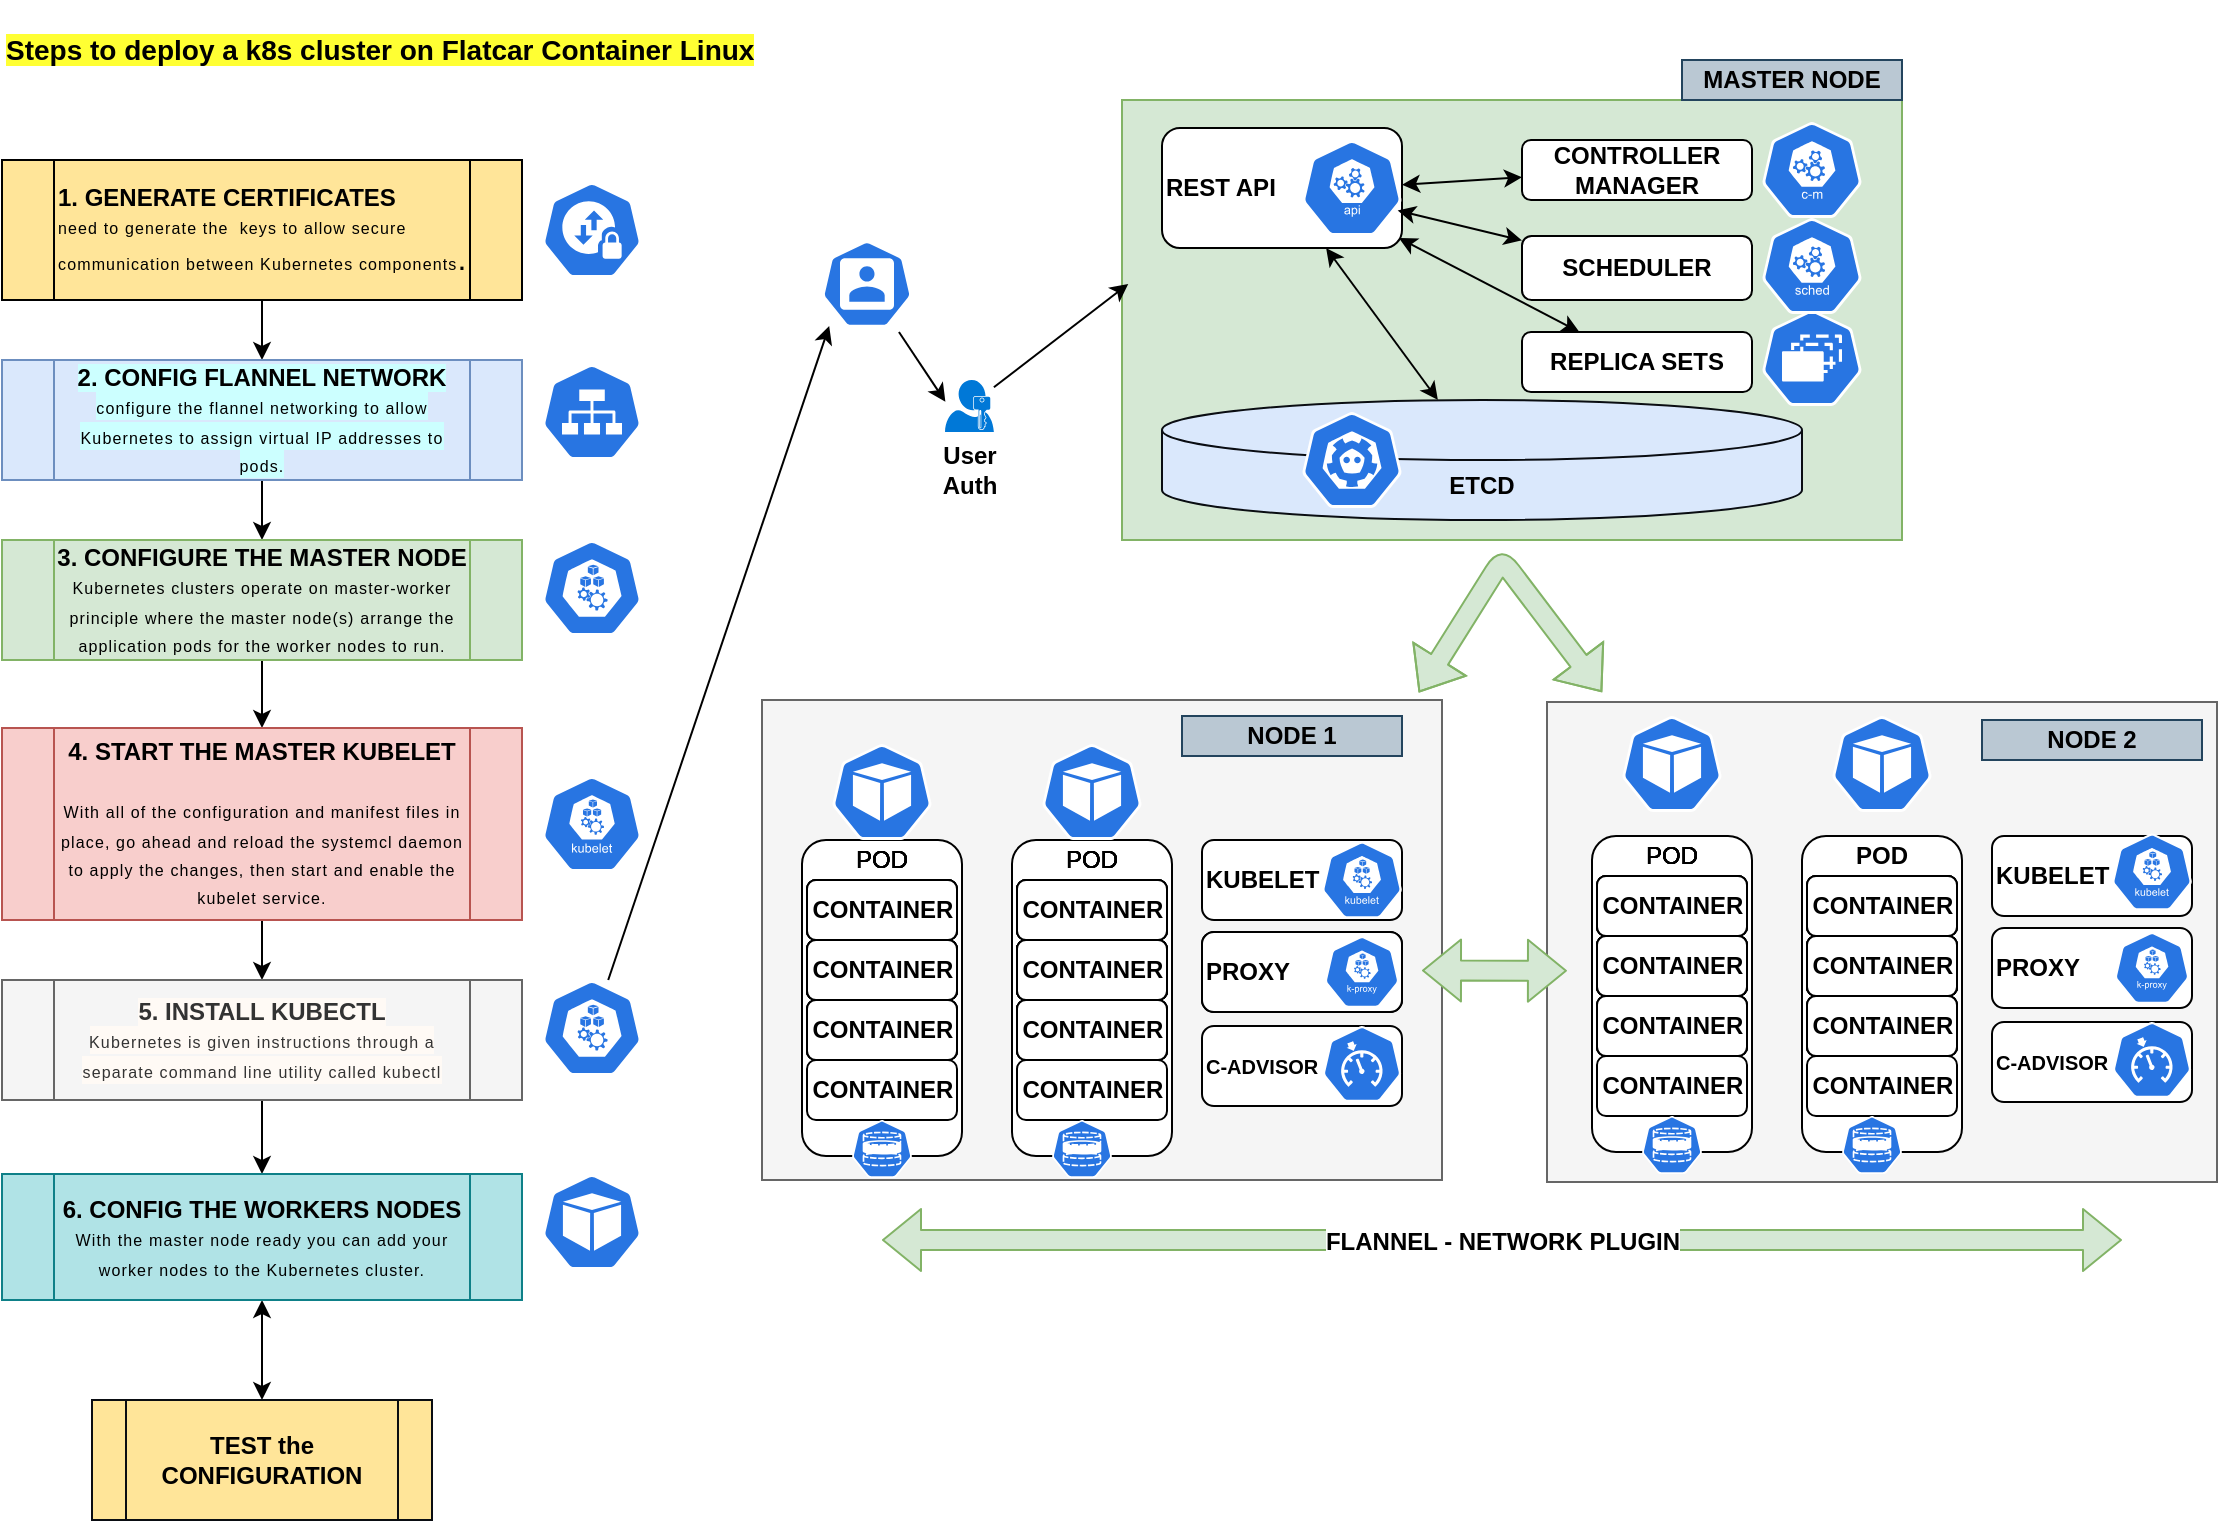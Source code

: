 <mxfile version="13.7.5" type="github">
  <diagram id="WI9T0HZ2pTsCkuznbFz-" name="Page-1">
    <mxGraphModel dx="1673" dy="851" grid="1" gridSize="10" guides="1" tooltips="1" connect="1" arrows="1" fold="1" page="1" pageScale="1" pageWidth="1169" pageHeight="827" math="0" shadow="0">
      <root>
        <mxCell id="0" />
        <mxCell id="1" parent="0" />
        <mxCell id="sXs9M7bIU0b1kzFrnqTN-27" value="" style="rounded=0;whiteSpace=wrap;html=1;fillColor=#f5f5f5;strokeColor=#666666;fontColor=#333333;" vertex="1" parent="1">
          <mxGeometry x="420" y="350" width="340" height="240" as="geometry" />
        </mxCell>
        <mxCell id="sXs9M7bIU0b1kzFrnqTN-10" value="" style="edgeStyle=orthogonalEdgeStyle;rounded=0;orthogonalLoop=1;jettySize=auto;html=1;" edge="1" parent="1" source="sXs9M7bIU0b1kzFrnqTN-2" target="sXs9M7bIU0b1kzFrnqTN-4">
          <mxGeometry relative="1" as="geometry" />
        </mxCell>
        <mxCell id="sXs9M7bIU0b1kzFrnqTN-2" value="&lt;span style=&quot;background-color: rgb(255 , 229 , 153)&quot;&gt;&lt;b&gt;1. GENERATE CERTIFICATES&lt;br&gt;&lt;/b&gt;&lt;span style=&quot;font-family: &amp;#34;source sans pro&amp;#34; , sans-serif ; letter-spacing: 0.57px&quot;&gt;&lt;font style=&quot;font-size: 8px&quot;&gt;need to generate the&amp;nbsp; keys to allow secure communication between Kubernetes components&lt;/font&gt;&lt;/span&gt;&lt;span style=&quot;font-family: &amp;#34;source sans pro&amp;#34; , sans-serif ; font-size: 16px ; letter-spacing: 0.57px&quot;&gt;.&lt;/span&gt;&lt;/span&gt;&lt;b&gt;&lt;br&gt;&lt;/b&gt;" style="shape=process;whiteSpace=wrap;html=1;backgroundOutline=1;align=left;fillColor=#FFE599;" vertex="1" parent="1">
          <mxGeometry x="40" y="80" width="260" height="70" as="geometry" />
        </mxCell>
        <mxCell id="sXs9M7bIU0b1kzFrnqTN-11" style="edgeStyle=orthogonalEdgeStyle;rounded=0;orthogonalLoop=1;jettySize=auto;html=1;exitX=0.5;exitY=1;exitDx=0;exitDy=0;entryX=0.5;entryY=0;entryDx=0;entryDy=0;" edge="1" parent="1" source="sXs9M7bIU0b1kzFrnqTN-4" target="sXs9M7bIU0b1kzFrnqTN-5">
          <mxGeometry relative="1" as="geometry" />
        </mxCell>
        <mxCell id="sXs9M7bIU0b1kzFrnqTN-4" value="&lt;span style=&quot;background-color: rgb(204 , 255 , 255)&quot;&gt;&lt;b&gt;2. CONFIG FLANNEL NETWORK&lt;br&gt;&lt;/b&gt;&lt;span style=&quot;font-family: &amp;#34;source sans pro&amp;#34; , sans-serif ; letter-spacing: 0.57px&quot;&gt;&lt;font style=&quot;font-size: 8px&quot;&gt;configure the flannel networking to allow Kubernetes to assign virtual IP addresses to pods.&lt;/font&gt;&lt;/span&gt;&lt;/span&gt;&lt;b&gt;&lt;br&gt;&lt;/b&gt;" style="shape=process;whiteSpace=wrap;html=1;backgroundOutline=1;align=center;fillColor=#dae8fc;strokeColor=#6c8ebf;" vertex="1" parent="1">
          <mxGeometry x="40" y="180" width="260" height="60" as="geometry" />
        </mxCell>
        <mxCell id="sXs9M7bIU0b1kzFrnqTN-12" value="" style="edgeStyle=orthogonalEdgeStyle;rounded=0;orthogonalLoop=1;jettySize=auto;html=1;" edge="1" parent="1" source="sXs9M7bIU0b1kzFrnqTN-5" target="sXs9M7bIU0b1kzFrnqTN-6">
          <mxGeometry relative="1" as="geometry" />
        </mxCell>
        <mxCell id="sXs9M7bIU0b1kzFrnqTN-5" value="&lt;span style=&quot;background-color: rgb(213 , 232 , 212)&quot;&gt;&lt;b&gt;3. CONFIGURE THE MASTER NODE&lt;br&gt;&lt;/b&gt;&lt;span style=&quot;font-family: &amp;#34;source sans pro&amp;#34; , sans-serif ; letter-spacing: 0.57px&quot;&gt;&lt;font style=&quot;font-size: 8px&quot;&gt;Kubernetes clusters operate on master-worker principle where the master node(s) arrange the application pods for the worker nodes to run.&lt;/font&gt;&lt;/span&gt;&lt;/span&gt;&lt;b&gt;&lt;br&gt;&lt;/b&gt;" style="shape=process;whiteSpace=wrap;html=1;backgroundOutline=1;align=center;fillColor=#d5e8d4;strokeColor=#82b366;" vertex="1" parent="1">
          <mxGeometry x="40" y="270" width="260" height="60" as="geometry" />
        </mxCell>
        <mxCell id="sXs9M7bIU0b1kzFrnqTN-13" value="" style="edgeStyle=orthogonalEdgeStyle;rounded=0;orthogonalLoop=1;jettySize=auto;html=1;" edge="1" parent="1" source="sXs9M7bIU0b1kzFrnqTN-6" target="sXs9M7bIU0b1kzFrnqTN-7">
          <mxGeometry relative="1" as="geometry" />
        </mxCell>
        <mxCell id="sXs9M7bIU0b1kzFrnqTN-6" value="&lt;span style=&quot;background-color: rgb(248 , 206 , 204)&quot;&gt;&lt;b&gt;4. START THE MASTER KUBELET&lt;br&gt;&lt;br&gt;&lt;/b&gt;&lt;span style=&quot;font-family: &amp;#34;source sans pro&amp;#34; , sans-serif ; letter-spacing: 0.57px&quot;&gt;&lt;font style=&quot;font-size: 8px&quot;&gt;With all of the configuration and manifest files in place, go ahead and reload the systemcl daemon to apply the changes, then start and enable the kubelet service.&lt;/font&gt;&lt;/span&gt;&lt;/span&gt;&lt;b&gt;&lt;br&gt;&lt;/b&gt;" style="shape=process;whiteSpace=wrap;html=1;backgroundOutline=1;align=center;fillColor=#f8cecc;strokeColor=#b85450;" vertex="1" parent="1">
          <mxGeometry x="40" y="364" width="260" height="96" as="geometry" />
        </mxCell>
        <mxCell id="sXs9M7bIU0b1kzFrnqTN-14" value="" style="edgeStyle=orthogonalEdgeStyle;rounded=0;orthogonalLoop=1;jettySize=auto;html=1;" edge="1" parent="1" source="sXs9M7bIU0b1kzFrnqTN-7" target="sXs9M7bIU0b1kzFrnqTN-8">
          <mxGeometry relative="1" as="geometry" />
        </mxCell>
        <mxCell id="sXs9M7bIU0b1kzFrnqTN-7" value="&lt;span style=&quot;background-color: rgb(255 , 250 , 245)&quot;&gt;&lt;b&gt;5. INSTALL KUBECTL&lt;br&gt;&lt;/b&gt;&lt;span style=&quot;font-family: &amp;#34;source sans pro&amp;#34; , sans-serif ; letter-spacing: 0.57px&quot;&gt;&lt;font style=&quot;font-size: 8px&quot;&gt;Kubernetes is given instructions through a separate command line utility called kubectl&lt;/font&gt;&lt;/span&gt;&lt;/span&gt;&lt;b&gt;&lt;br&gt;&lt;/b&gt;" style="shape=process;whiteSpace=wrap;html=1;backgroundOutline=1;align=center;fillColor=#f5f5f5;strokeColor=#666666;fontColor=#333333;" vertex="1" parent="1">
          <mxGeometry x="40" y="490" width="260" height="60" as="geometry" />
        </mxCell>
        <mxCell id="sXs9M7bIU0b1kzFrnqTN-214" value="" style="edgeStyle=none;rounded=0;orthogonalLoop=1;jettySize=auto;html=1;shadow=0;startArrow=classic;startFill=1;" edge="1" parent="1" source="sXs9M7bIU0b1kzFrnqTN-8" target="sXs9M7bIU0b1kzFrnqTN-213">
          <mxGeometry relative="1" as="geometry" />
        </mxCell>
        <mxCell id="sXs9M7bIU0b1kzFrnqTN-8" value="&lt;span style=&quot;background-color: rgb(176 , 227 , 230)&quot;&gt;&lt;b&gt;6. CONFIG THE WORKERS NODES&lt;br&gt;&lt;/b&gt;&lt;span style=&quot;font-family: &amp;#34;source sans pro&amp;#34; , sans-serif ; letter-spacing: 0.57px&quot;&gt;&lt;font style=&quot;font-size: 8px&quot;&gt;With the master node ready you can add your worker nodes to the Kubernetes cluster.&lt;/font&gt;&lt;/span&gt;&lt;/span&gt;&lt;b&gt;&lt;br&gt;&lt;/b&gt;" style="shape=process;whiteSpace=wrap;html=1;backgroundOutline=1;align=center;fillColor=#b0e3e6;strokeColor=#0e8088;" vertex="1" parent="1">
          <mxGeometry x="40" y="587" width="260" height="63" as="geometry" />
        </mxCell>
        <mxCell id="sXs9M7bIU0b1kzFrnqTN-15" value="" style="html=1;dashed=0;whitespace=wrap;fillColor=#2875E2;strokeColor=#ffffff;points=[[0.005,0.63,0],[0.1,0.2,0],[0.9,0.2,0],[0.5,0,0],[0.995,0.63,0],[0.72,0.99,0],[0.5,1,0],[0.28,0.99,0]];shape=mxgraph.kubernetes.icon;prIcon=node" vertex="1" parent="1">
          <mxGeometry x="310" y="270" width="50" height="48" as="geometry" />
        </mxCell>
        <mxCell id="sXs9M7bIU0b1kzFrnqTN-16" value="" style="html=1;dashed=0;whitespace=wrap;fillColor=#2875E2;strokeColor=#ffffff;points=[[0.005,0.63,0],[0.1,0.2,0],[0.9,0.2,0],[0.5,0,0],[0.995,0.63,0],[0.72,0.99,0],[0.5,1,0],[0.28,0.99,0]];shape=mxgraph.kubernetes.icon;prIcon=kubelet" vertex="1" parent="1">
          <mxGeometry x="310" y="388" width="50" height="48" as="geometry" />
        </mxCell>
        <mxCell id="sXs9M7bIU0b1kzFrnqTN-125" style="edgeStyle=none;rounded=0;orthogonalLoop=1;jettySize=auto;html=1;entryX=0.08;entryY=0.938;entryDx=0;entryDy=0;entryPerimeter=0;" edge="1" parent="1" source="sXs9M7bIU0b1kzFrnqTN-17" target="sXs9M7bIU0b1kzFrnqTN-119">
          <mxGeometry relative="1" as="geometry" />
        </mxCell>
        <mxCell id="sXs9M7bIU0b1kzFrnqTN-17" value="" style="html=1;dashed=0;whitespace=wrap;fillColor=#2875E2;strokeColor=#ffffff;points=[[0.005,0.63,0],[0.1,0.2,0],[0.9,0.2,0],[0.5,0,0],[0.995,0.63,0],[0.72,0.99,0],[0.5,1,0],[0.28,0.99,0]];shape=mxgraph.kubernetes.icon;prIcon=node" vertex="1" parent="1">
          <mxGeometry x="310" y="490" width="50" height="48" as="geometry" />
        </mxCell>
        <mxCell id="sXs9M7bIU0b1kzFrnqTN-20" value="" style="html=1;dashed=0;whitespace=wrap;fillColor=#2875E2;strokeColor=#ffffff;points=[[0.005,0.63,0],[0.1,0.2,0],[0.9,0.2,0],[0.5,0,0],[0.995,0.63,0],[0.72,0.99,0],[0.5,1,0],[0.28,0.99,0]];shape=mxgraph.kubernetes.icon;prIcon=netpol" vertex="1" parent="1">
          <mxGeometry x="310" y="91" width="50" height="48" as="geometry" />
        </mxCell>
        <mxCell id="sXs9M7bIU0b1kzFrnqTN-22" value="" style="html=1;dashed=0;whitespace=wrap;fillColor=#2875E2;strokeColor=#ffffff;points=[[0.005,0.63,0],[0.1,0.2,0],[0.9,0.2,0],[0.5,0,0],[0.995,0.63,0],[0.72,0.99,0],[0.5,1,0],[0.28,0.99,0]];shape=mxgraph.kubernetes.icon;prIcon=svc" vertex="1" parent="1">
          <mxGeometry x="310" y="182" width="50" height="48" as="geometry" />
        </mxCell>
        <mxCell id="sXs9M7bIU0b1kzFrnqTN-23" value="" style="html=1;dashed=0;whitespace=wrap;fillColor=#2875E2;strokeColor=#ffffff;points=[[0.005,0.63,0],[0.1,0.2,0],[0.9,0.2,0],[0.5,0,0],[0.995,0.63,0],[0.72,0.99,0],[0.5,1,0],[0.28,0.99,0]];shape=mxgraph.kubernetes.icon;prIcon=pod" vertex="1" parent="1">
          <mxGeometry x="310" y="587" width="50" height="48" as="geometry" />
        </mxCell>
        <mxCell id="sXs9M7bIU0b1kzFrnqTN-24" value="" style="rounded=0;whiteSpace=wrap;html=1;fillColor=#d5e8d4;strokeColor=#82b366;" vertex="1" parent="1">
          <mxGeometry x="600" y="50" width="390" height="220" as="geometry" />
        </mxCell>
        <mxCell id="sXs9M7bIU0b1kzFrnqTN-206" value="" style="edgeStyle=none;rounded=0;orthogonalLoop=1;jettySize=auto;html=1;shadow=0;startArrow=classic;startFill=1;" edge="1" parent="1" source="sXs9M7bIU0b1kzFrnqTN-29" target="sXs9M7bIU0b1kzFrnqTN-32">
          <mxGeometry relative="1" as="geometry" />
        </mxCell>
        <mxCell id="sXs9M7bIU0b1kzFrnqTN-29" value="&lt;b&gt;REST API&lt;/b&gt;" style="rounded=1;whiteSpace=wrap;html=1;align=left;" vertex="1" parent="1">
          <mxGeometry x="620" y="64" width="120" height="60" as="geometry" />
        </mxCell>
        <mxCell id="sXs9M7bIU0b1kzFrnqTN-201" value="" style="edgeStyle=none;rounded=0;orthogonalLoop=1;jettySize=auto;html=1;shadow=0;startArrow=classic;startFill=1;" edge="1" parent="1" source="sXs9M7bIU0b1kzFrnqTN-30" target="sXs9M7bIU0b1kzFrnqTN-117">
          <mxGeometry relative="1" as="geometry" />
        </mxCell>
        <mxCell id="sXs9M7bIU0b1kzFrnqTN-30" value="&lt;b&gt;CONTROLLER MANAGER&lt;/b&gt;" style="rounded=1;whiteSpace=wrap;html=1;" vertex="1" parent="1">
          <mxGeometry x="800" y="70" width="115" height="30" as="geometry" />
        </mxCell>
        <mxCell id="sXs9M7bIU0b1kzFrnqTN-204" style="edgeStyle=none;rounded=0;orthogonalLoop=1;jettySize=auto;html=1;entryX=0.982;entryY=0.688;entryDx=0;entryDy=0;entryPerimeter=0;shadow=0;startArrow=classic;startFill=1;" edge="1" parent="1" source="sXs9M7bIU0b1kzFrnqTN-31" target="sXs9M7bIU0b1kzFrnqTN-29">
          <mxGeometry relative="1" as="geometry" />
        </mxCell>
        <mxCell id="sXs9M7bIU0b1kzFrnqTN-31" value="&lt;b&gt;SCHEDULER&lt;/b&gt;" style="rounded=1;whiteSpace=wrap;html=1;" vertex="1" parent="1">
          <mxGeometry x="800" y="118" width="115" height="32" as="geometry" />
        </mxCell>
        <mxCell id="sXs9M7bIU0b1kzFrnqTN-32" value="&lt;b&gt;ETCD&lt;/b&gt;" style="shape=cylinder3;whiteSpace=wrap;html=1;boundedLbl=1;backgroundOutline=1;size=15;fillColor=#dae8fc;strokeColor=#0A0D12;" vertex="1" parent="1">
          <mxGeometry x="620" y="200" width="320" height="60" as="geometry" />
        </mxCell>
        <mxCell id="sXs9M7bIU0b1kzFrnqTN-33" value="&lt;b&gt;MASTER NODE&lt;/b&gt;" style="text;html=1;strokeColor=#23445d;fillColor=#bac8d3;align=center;verticalAlign=middle;whiteSpace=wrap;rounded=0;" vertex="1" parent="1">
          <mxGeometry x="880" y="30" width="110" height="20" as="geometry" />
        </mxCell>
        <mxCell id="sXs9M7bIU0b1kzFrnqTN-51" value="&lt;b&gt;NODE 1&lt;/b&gt;" style="text;html=1;strokeColor=#23445d;fillColor=#bac8d3;align=center;verticalAlign=middle;whiteSpace=wrap;rounded=0;" vertex="1" parent="1">
          <mxGeometry x="630" y="358" width="110" height="20" as="geometry" />
        </mxCell>
        <mxCell id="sXs9M7bIU0b1kzFrnqTN-112" value="" style="shape=flexArrow;endArrow=classic;startArrow=classic;html=1;exitX=0.966;exitY=-0.016;exitDx=0;exitDy=0;exitPerimeter=0;fillColor=#d5e8d4;strokeColor=#82b366;" edge="1" parent="1" source="sXs9M7bIU0b1kzFrnqTN-27">
          <mxGeometry width="50" height="50" relative="1" as="geometry">
            <mxPoint x="755" y="340" as="sourcePoint" />
            <mxPoint x="840" y="346" as="targetPoint" />
            <Array as="points">
              <mxPoint x="790" y="280" />
            </Array>
          </mxGeometry>
        </mxCell>
        <mxCell id="sXs9M7bIU0b1kzFrnqTN-117" value="" style="html=1;dashed=0;whitespace=wrap;fillColor=#2875E2;strokeColor=#ffffff;points=[[0.005,0.63,0],[0.1,0.2,0],[0.9,0.2,0],[0.5,0,0],[0.995,0.63,0],[0.72,0.99,0],[0.5,1,0],[0.28,0.99,0]];shape=mxgraph.kubernetes.icon;prIcon=api" vertex="1" parent="1">
          <mxGeometry x="690" y="70" width="50" height="48" as="geometry" />
        </mxCell>
        <mxCell id="sXs9M7bIU0b1kzFrnqTN-118" value="" style="html=1;dashed=0;whitespace=wrap;fillColor=#2875E2;strokeColor=#ffffff;points=[[0.005,0.63,0],[0.1,0.2,0],[0.9,0.2,0],[0.5,0,0],[0.995,0.63,0],[0.72,0.99,0],[0.5,1,0],[0.28,0.99,0]];shape=mxgraph.kubernetes.icon;prIcon=c_m" vertex="1" parent="1">
          <mxGeometry x="920" y="61" width="50" height="48" as="geometry" />
        </mxCell>
        <mxCell id="sXs9M7bIU0b1kzFrnqTN-127" style="edgeStyle=none;rounded=0;orthogonalLoop=1;jettySize=auto;html=1;entryX=0.008;entryY=0.418;entryDx=0;entryDy=0;entryPerimeter=0;" edge="1" parent="1" source="sXs9M7bIU0b1kzFrnqTN-218" target="sXs9M7bIU0b1kzFrnqTN-24">
          <mxGeometry relative="1" as="geometry" />
        </mxCell>
        <mxCell id="sXs9M7bIU0b1kzFrnqTN-119" value="" style="html=1;dashed=0;whitespace=wrap;fillColor=#2875E2;strokeColor=#ffffff;points=[[0.005,0.63,0],[0.1,0.2,0],[0.9,0.2,0],[0.5,0,0],[0.995,0.63,0],[0.72,0.99,0],[0.5,1,0],[0.28,0.99,0]];shape=mxgraph.kubernetes.icon;prIcon=user" vertex="1" parent="1">
          <mxGeometry x="450" y="118" width="45" height="48" as="geometry" />
        </mxCell>
        <mxCell id="sXs9M7bIU0b1kzFrnqTN-120" value="" style="html=1;dashed=0;whitespace=wrap;fillColor=#2875E2;strokeColor=#ffffff;points=[[0.005,0.63,0],[0.1,0.2,0],[0.9,0.2,0],[0.5,0,0],[0.995,0.63,0],[0.72,0.99,0],[0.5,1,0],[0.28,0.99,0]];shape=mxgraph.kubernetes.icon;prIcon=etcd" vertex="1" parent="1">
          <mxGeometry x="690" y="206" width="50" height="48" as="geometry" />
        </mxCell>
        <mxCell id="sXs9M7bIU0b1kzFrnqTN-122" value="" style="html=1;dashed=0;whitespace=wrap;fillColor=#2875E2;strokeColor=#ffffff;points=[[0.005,0.63,0],[0.1,0.2,0],[0.9,0.2,0],[0.5,0,0],[0.995,0.63,0],[0.72,0.99,0],[0.5,1,0],[0.28,0.99,0]];shape=mxgraph.kubernetes.icon;prIcon=rs" vertex="1" parent="1">
          <mxGeometry x="920" y="155" width="50" height="48" as="geometry" />
        </mxCell>
        <mxCell id="sXs9M7bIU0b1kzFrnqTN-203" style="edgeStyle=none;rounded=0;orthogonalLoop=1;jettySize=auto;html=1;entryX=0.987;entryY=0.917;entryDx=0;entryDy=0;entryPerimeter=0;shadow=0;startArrow=classic;startFill=1;" edge="1" parent="1" source="sXs9M7bIU0b1kzFrnqTN-123" target="sXs9M7bIU0b1kzFrnqTN-29">
          <mxGeometry relative="1" as="geometry" />
        </mxCell>
        <mxCell id="sXs9M7bIU0b1kzFrnqTN-123" value="&lt;b&gt;REPLICA SETS&lt;/b&gt;" style="rounded=1;whiteSpace=wrap;html=1;" vertex="1" parent="1">
          <mxGeometry x="800" y="166" width="115" height="30" as="geometry" />
        </mxCell>
        <mxCell id="sXs9M7bIU0b1kzFrnqTN-126" value="" style="html=1;dashed=0;whitespace=wrap;fillColor=#2875E2;strokeColor=#ffffff;points=[[0.005,0.63,0],[0.1,0.2,0],[0.9,0.2,0],[0.5,0,0],[0.995,0.63,0],[0.72,0.99,0],[0.5,1,0],[0.28,0.99,0]];shape=mxgraph.kubernetes.icon;prIcon=sched" vertex="1" parent="1">
          <mxGeometry x="920" y="109" width="50" height="48" as="geometry" />
        </mxCell>
        <mxCell id="sXs9M7bIU0b1kzFrnqTN-130" value="" style="group" vertex="1" connectable="0" parent="1" treatAsSingle="0">
          <mxGeometry x="425" y="372" width="315" height="227" as="geometry" />
        </mxCell>
        <mxCell id="sXs9M7bIU0b1kzFrnqTN-84" value="" style="group" vertex="1" connectable="0" parent="sXs9M7bIU0b1kzFrnqTN-130" treatAsSingle="0">
          <mxGeometry y="48" width="110" height="179" as="geometry" />
        </mxCell>
        <mxCell id="sXs9M7bIU0b1kzFrnqTN-52" value="" style="rounded=1;whiteSpace=wrap;html=1;" vertex="1" parent="sXs9M7bIU0b1kzFrnqTN-84">
          <mxGeometry x="15" width="80" height="158" as="geometry" />
        </mxCell>
        <mxCell id="sXs9M7bIU0b1kzFrnqTN-53" value="POD" style="text;html=1;strokeColor=none;fillColor=none;align=center;verticalAlign=middle;whiteSpace=wrap;rounded=0;" vertex="1" parent="sXs9M7bIU0b1kzFrnqTN-84">
          <mxGeometry width="110" height="20" as="geometry" />
        </mxCell>
        <mxCell id="sXs9M7bIU0b1kzFrnqTN-55" value="CONTAINER" style="rounded=1;whiteSpace=wrap;html=1;" vertex="1" parent="sXs9M7bIU0b1kzFrnqTN-84">
          <mxGeometry x="17.5" y="20" width="75" height="30" as="geometry" />
        </mxCell>
        <mxCell id="sXs9M7bIU0b1kzFrnqTN-56" value="CONTAINER" style="rounded=1;whiteSpace=wrap;html=1;" vertex="1" parent="sXs9M7bIU0b1kzFrnqTN-84">
          <mxGeometry x="17.5" y="80" width="75" height="30" as="geometry" />
        </mxCell>
        <mxCell id="sXs9M7bIU0b1kzFrnqTN-58" value="&lt;b&gt;CONTAINER&lt;/b&gt;" style="rounded=1;whiteSpace=wrap;html=1;" vertex="1" parent="sXs9M7bIU0b1kzFrnqTN-84">
          <mxGeometry x="17.5" y="110" width="75" height="30" as="geometry" />
        </mxCell>
        <mxCell id="sXs9M7bIU0b1kzFrnqTN-59" style="edgeStyle=none;rounded=0;orthogonalLoop=1;jettySize=auto;html=1;exitX=0.5;exitY=0;exitDx=0;exitDy=0;" edge="1" parent="sXs9M7bIU0b1kzFrnqTN-84" source="sXs9M7bIU0b1kzFrnqTN-56" target="sXs9M7bIU0b1kzFrnqTN-56">
          <mxGeometry relative="1" as="geometry" />
        </mxCell>
        <mxCell id="sXs9M7bIU0b1kzFrnqTN-60" value="CONTAINER" style="rounded=1;whiteSpace=wrap;html=1;" vertex="1" parent="sXs9M7bIU0b1kzFrnqTN-84">
          <mxGeometry x="17.5" y="50" width="75" height="30" as="geometry" />
        </mxCell>
        <mxCell id="sXs9M7bIU0b1kzFrnqTN-61" value="POD" style="text;html=1;strokeColor=none;fillColor=none;align=center;verticalAlign=middle;whiteSpace=wrap;rounded=0;" vertex="1" parent="sXs9M7bIU0b1kzFrnqTN-84">
          <mxGeometry width="110" height="20" as="geometry" />
        </mxCell>
        <mxCell id="sXs9M7bIU0b1kzFrnqTN-62" value="CONTAINER" style="rounded=1;whiteSpace=wrap;html=1;" vertex="1" parent="sXs9M7bIU0b1kzFrnqTN-84">
          <mxGeometry x="17.5" y="20" width="75" height="30" as="geometry" />
        </mxCell>
        <mxCell id="sXs9M7bIU0b1kzFrnqTN-63" value="CONTAINER" style="rounded=1;whiteSpace=wrap;html=1;" vertex="1" parent="sXs9M7bIU0b1kzFrnqTN-84">
          <mxGeometry x="17.5" y="50" width="75" height="30" as="geometry" />
        </mxCell>
        <mxCell id="sXs9M7bIU0b1kzFrnqTN-64" value="POD" style="text;html=1;strokeColor=none;fillColor=none;align=center;verticalAlign=middle;whiteSpace=wrap;rounded=0;" vertex="1" parent="sXs9M7bIU0b1kzFrnqTN-84">
          <mxGeometry width="110" height="20" as="geometry" />
        </mxCell>
        <mxCell id="sXs9M7bIU0b1kzFrnqTN-65" value="CONTAINER" style="rounded=1;whiteSpace=wrap;html=1;" vertex="1" parent="sXs9M7bIU0b1kzFrnqTN-84">
          <mxGeometry x="17.5" y="20" width="75" height="30" as="geometry" />
        </mxCell>
        <mxCell id="sXs9M7bIU0b1kzFrnqTN-66" value="CONTAINER" style="rounded=1;whiteSpace=wrap;html=1;" vertex="1" parent="sXs9M7bIU0b1kzFrnqTN-84">
          <mxGeometry x="17.5" y="50" width="75" height="30" as="geometry" />
        </mxCell>
        <mxCell id="sXs9M7bIU0b1kzFrnqTN-67" value="CONTAINER" style="rounded=1;whiteSpace=wrap;html=1;" vertex="1" parent="sXs9M7bIU0b1kzFrnqTN-84">
          <mxGeometry x="17.5" y="80" width="75" height="30" as="geometry" />
        </mxCell>
        <mxCell id="sXs9M7bIU0b1kzFrnqTN-68" value="POD" style="text;html=1;strokeColor=none;fillColor=none;align=center;verticalAlign=middle;whiteSpace=wrap;rounded=0;" vertex="1" parent="sXs9M7bIU0b1kzFrnqTN-84">
          <mxGeometry width="110" height="20" as="geometry" />
        </mxCell>
        <mxCell id="sXs9M7bIU0b1kzFrnqTN-69" value="&lt;b&gt;CONTAINER&lt;/b&gt;" style="rounded=1;whiteSpace=wrap;html=1;" vertex="1" parent="sXs9M7bIU0b1kzFrnqTN-84">
          <mxGeometry x="17.5" y="20" width="75" height="30" as="geometry" />
        </mxCell>
        <mxCell id="sXs9M7bIU0b1kzFrnqTN-70" value="CONTAINER" style="rounded=1;whiteSpace=wrap;html=1;" vertex="1" parent="sXs9M7bIU0b1kzFrnqTN-84">
          <mxGeometry x="17.5" y="50" width="75" height="30" as="geometry" />
        </mxCell>
        <mxCell id="sXs9M7bIU0b1kzFrnqTN-71" value="CONTAINER" style="rounded=1;whiteSpace=wrap;html=1;" vertex="1" parent="sXs9M7bIU0b1kzFrnqTN-84">
          <mxGeometry x="17.5" y="80" width="75" height="30" as="geometry" />
        </mxCell>
        <mxCell id="sXs9M7bIU0b1kzFrnqTN-74" value="POD" style="text;html=1;strokeColor=none;fillColor=none;align=center;verticalAlign=middle;whiteSpace=wrap;rounded=0;" vertex="1" parent="sXs9M7bIU0b1kzFrnqTN-84">
          <mxGeometry width="110" height="20" as="geometry" />
        </mxCell>
        <mxCell id="sXs9M7bIU0b1kzFrnqTN-75" value="CONTAINER" style="rounded=1;whiteSpace=wrap;html=1;" vertex="1" parent="sXs9M7bIU0b1kzFrnqTN-84">
          <mxGeometry x="17.5" y="50" width="75" height="30" as="geometry" />
        </mxCell>
        <mxCell id="sXs9M7bIU0b1kzFrnqTN-76" value="POD" style="text;html=1;strokeColor=none;fillColor=none;align=center;verticalAlign=middle;whiteSpace=wrap;rounded=0;" vertex="1" parent="sXs9M7bIU0b1kzFrnqTN-84">
          <mxGeometry width="110" height="20" as="geometry" />
        </mxCell>
        <mxCell id="sXs9M7bIU0b1kzFrnqTN-77" value="&lt;b&gt;CONTAINER&lt;/b&gt;" style="rounded=1;whiteSpace=wrap;html=1;" vertex="1" parent="sXs9M7bIU0b1kzFrnqTN-84">
          <mxGeometry x="17.5" y="50" width="75" height="30" as="geometry" />
        </mxCell>
        <mxCell id="sXs9M7bIU0b1kzFrnqTN-78" value="&lt;b&gt;CONTAINER&lt;/b&gt;" style="rounded=1;whiteSpace=wrap;html=1;" vertex="1" parent="sXs9M7bIU0b1kzFrnqTN-84">
          <mxGeometry x="17.5" y="80" width="75" height="30" as="geometry" />
        </mxCell>
        <mxCell id="sXs9M7bIU0b1kzFrnqTN-128" value="" style="html=1;dashed=0;whitespace=wrap;fillColor=#2875E2;strokeColor=#ffffff;points=[[0.005,0.63,0],[0.1,0.2,0],[0.9,0.2,0],[0.5,0,0],[0.995,0.63,0],[0.72,0.99,0],[0.5,1,0],[0.28,0.99,0]];shape=mxgraph.kubernetes.icon;prIcon=sc" vertex="1" parent="sXs9M7bIU0b1kzFrnqTN-84">
          <mxGeometry x="35" y="140" width="40" height="29" as="geometry" />
        </mxCell>
        <mxCell id="sXs9M7bIU0b1kzFrnqTN-85" value="" style="group" vertex="1" connectable="0" parent="sXs9M7bIU0b1kzFrnqTN-130" treatAsSingle="0">
          <mxGeometry x="105" y="48" width="110" height="169" as="geometry" />
        </mxCell>
        <mxCell id="sXs9M7bIU0b1kzFrnqTN-86" value="" style="rounded=1;whiteSpace=wrap;html=1;" vertex="1" parent="sXs9M7bIU0b1kzFrnqTN-85">
          <mxGeometry x="15" width="80" height="158" as="geometry" />
        </mxCell>
        <mxCell id="sXs9M7bIU0b1kzFrnqTN-87" value="POD" style="text;html=1;strokeColor=none;fillColor=none;align=center;verticalAlign=middle;whiteSpace=wrap;rounded=0;" vertex="1" parent="sXs9M7bIU0b1kzFrnqTN-85">
          <mxGeometry width="110" height="20" as="geometry" />
        </mxCell>
        <mxCell id="sXs9M7bIU0b1kzFrnqTN-88" value="CONTAINER" style="rounded=1;whiteSpace=wrap;html=1;" vertex="1" parent="sXs9M7bIU0b1kzFrnqTN-85">
          <mxGeometry x="17.5" y="20" width="75" height="30" as="geometry" />
        </mxCell>
        <mxCell id="sXs9M7bIU0b1kzFrnqTN-89" value="CONTAINER" style="rounded=1;whiteSpace=wrap;html=1;" vertex="1" parent="sXs9M7bIU0b1kzFrnqTN-85">
          <mxGeometry x="17.5" y="80" width="75" height="30" as="geometry" />
        </mxCell>
        <mxCell id="sXs9M7bIU0b1kzFrnqTN-90" value="&lt;b&gt;CONTAINER&lt;/b&gt;" style="rounded=1;whiteSpace=wrap;html=1;" vertex="1" parent="sXs9M7bIU0b1kzFrnqTN-85">
          <mxGeometry x="17.5" y="110" width="75" height="30" as="geometry" />
        </mxCell>
        <mxCell id="sXs9M7bIU0b1kzFrnqTN-91" style="edgeStyle=none;rounded=0;orthogonalLoop=1;jettySize=auto;html=1;exitX=0.5;exitY=0;exitDx=0;exitDy=0;" edge="1" parent="sXs9M7bIU0b1kzFrnqTN-85" source="sXs9M7bIU0b1kzFrnqTN-89" target="sXs9M7bIU0b1kzFrnqTN-89">
          <mxGeometry relative="1" as="geometry" />
        </mxCell>
        <mxCell id="sXs9M7bIU0b1kzFrnqTN-92" value="CONTAINER" style="rounded=1;whiteSpace=wrap;html=1;" vertex="1" parent="sXs9M7bIU0b1kzFrnqTN-85">
          <mxGeometry x="17.5" y="50" width="75" height="30" as="geometry" />
        </mxCell>
        <mxCell id="sXs9M7bIU0b1kzFrnqTN-93" value="POD" style="text;html=1;strokeColor=none;fillColor=none;align=center;verticalAlign=middle;whiteSpace=wrap;rounded=0;" vertex="1" parent="sXs9M7bIU0b1kzFrnqTN-85">
          <mxGeometry width="110" height="20" as="geometry" />
        </mxCell>
        <mxCell id="sXs9M7bIU0b1kzFrnqTN-94" value="CONTAINER" style="rounded=1;whiteSpace=wrap;html=1;" vertex="1" parent="sXs9M7bIU0b1kzFrnqTN-85">
          <mxGeometry x="17.5" y="20" width="75" height="30" as="geometry" />
        </mxCell>
        <mxCell id="sXs9M7bIU0b1kzFrnqTN-95" value="CONTAINER" style="rounded=1;whiteSpace=wrap;html=1;" vertex="1" parent="sXs9M7bIU0b1kzFrnqTN-85">
          <mxGeometry x="17.5" y="50" width="75" height="30" as="geometry" />
        </mxCell>
        <mxCell id="sXs9M7bIU0b1kzFrnqTN-96" value="POD" style="text;html=1;strokeColor=none;fillColor=none;align=center;verticalAlign=middle;whiteSpace=wrap;rounded=0;" vertex="1" parent="sXs9M7bIU0b1kzFrnqTN-85">
          <mxGeometry width="110" height="20" as="geometry" />
        </mxCell>
        <mxCell id="sXs9M7bIU0b1kzFrnqTN-97" value="CONTAINER" style="rounded=1;whiteSpace=wrap;html=1;" vertex="1" parent="sXs9M7bIU0b1kzFrnqTN-85">
          <mxGeometry x="17.5" y="20" width="75" height="30" as="geometry" />
        </mxCell>
        <mxCell id="sXs9M7bIU0b1kzFrnqTN-98" value="CONTAINER" style="rounded=1;whiteSpace=wrap;html=1;" vertex="1" parent="sXs9M7bIU0b1kzFrnqTN-85">
          <mxGeometry x="17.5" y="50" width="75" height="30" as="geometry" />
        </mxCell>
        <mxCell id="sXs9M7bIU0b1kzFrnqTN-99" value="CONTAINER" style="rounded=1;whiteSpace=wrap;html=1;" vertex="1" parent="sXs9M7bIU0b1kzFrnqTN-85">
          <mxGeometry x="17.5" y="80" width="75" height="30" as="geometry" />
        </mxCell>
        <mxCell id="sXs9M7bIU0b1kzFrnqTN-100" value="POD" style="text;html=1;strokeColor=none;fillColor=none;align=center;verticalAlign=middle;whiteSpace=wrap;rounded=0;" vertex="1" parent="sXs9M7bIU0b1kzFrnqTN-85">
          <mxGeometry width="110" height="20" as="geometry" />
        </mxCell>
        <mxCell id="sXs9M7bIU0b1kzFrnqTN-101" value="&lt;b&gt;CONTAINER&lt;/b&gt;" style="rounded=1;whiteSpace=wrap;html=1;" vertex="1" parent="sXs9M7bIU0b1kzFrnqTN-85">
          <mxGeometry x="17.5" y="20" width="75" height="30" as="geometry" />
        </mxCell>
        <mxCell id="sXs9M7bIU0b1kzFrnqTN-102" value="CONTAINER" style="rounded=1;whiteSpace=wrap;html=1;" vertex="1" parent="sXs9M7bIU0b1kzFrnqTN-85">
          <mxGeometry x="17.5" y="50" width="75" height="30" as="geometry" />
        </mxCell>
        <mxCell id="sXs9M7bIU0b1kzFrnqTN-103" value="CONTAINER" style="rounded=1;whiteSpace=wrap;html=1;" vertex="1" parent="sXs9M7bIU0b1kzFrnqTN-85">
          <mxGeometry x="17.5" y="80" width="75" height="30" as="geometry" />
        </mxCell>
        <mxCell id="sXs9M7bIU0b1kzFrnqTN-104" value="POD" style="text;html=1;strokeColor=none;fillColor=none;align=center;verticalAlign=middle;whiteSpace=wrap;rounded=0;" vertex="1" parent="sXs9M7bIU0b1kzFrnqTN-85">
          <mxGeometry width="110" height="20" as="geometry" />
        </mxCell>
        <mxCell id="sXs9M7bIU0b1kzFrnqTN-105" value="CONTAINER" style="rounded=1;whiteSpace=wrap;html=1;" vertex="1" parent="sXs9M7bIU0b1kzFrnqTN-85">
          <mxGeometry x="17.5" y="50" width="75" height="30" as="geometry" />
        </mxCell>
        <mxCell id="sXs9M7bIU0b1kzFrnqTN-106" value="POD" style="text;html=1;strokeColor=none;fillColor=none;align=center;verticalAlign=middle;whiteSpace=wrap;rounded=0;" vertex="1" parent="sXs9M7bIU0b1kzFrnqTN-85">
          <mxGeometry width="110" height="20" as="geometry" />
        </mxCell>
        <mxCell id="sXs9M7bIU0b1kzFrnqTN-107" value="&lt;b&gt;CONTAINER&lt;/b&gt;" style="rounded=1;whiteSpace=wrap;html=1;" vertex="1" parent="sXs9M7bIU0b1kzFrnqTN-85">
          <mxGeometry x="17.5" y="50" width="75" height="30" as="geometry" />
        </mxCell>
        <mxCell id="sXs9M7bIU0b1kzFrnqTN-108" value="&lt;b&gt;CONTAINER&lt;/b&gt;" style="rounded=1;whiteSpace=wrap;html=1;" vertex="1" parent="sXs9M7bIU0b1kzFrnqTN-85">
          <mxGeometry x="17.5" y="80" width="75" height="30" as="geometry" />
        </mxCell>
        <mxCell id="sXs9M7bIU0b1kzFrnqTN-129" value="" style="html=1;dashed=0;whitespace=wrap;fillColor=#2875E2;strokeColor=#ffffff;points=[[0.005,0.63,0],[0.1,0.2,0],[0.9,0.2,0],[0.5,0,0],[0.995,0.63,0],[0.72,0.99,0],[0.5,1,0],[0.28,0.99,0]];shape=mxgraph.kubernetes.icon;prIcon=sc" vertex="1" parent="sXs9M7bIU0b1kzFrnqTN-85">
          <mxGeometry x="30" y="140" width="40" height="29" as="geometry" />
        </mxCell>
        <mxCell id="sXs9M7bIU0b1kzFrnqTN-109" value="&lt;b&gt;KUBELET&lt;/b&gt;" style="rounded=1;whiteSpace=wrap;html=1;align=left;" vertex="1" parent="sXs9M7bIU0b1kzFrnqTN-130">
          <mxGeometry x="215" y="48" width="100" height="40" as="geometry" />
        </mxCell>
        <mxCell id="sXs9M7bIU0b1kzFrnqTN-110" value="PROXY" style="rounded=1;whiteSpace=wrap;html=1;align=left;" vertex="1" parent="sXs9M7bIU0b1kzFrnqTN-130">
          <mxGeometry x="215" y="94" width="100" height="40" as="geometry" />
        </mxCell>
        <mxCell id="sXs9M7bIU0b1kzFrnqTN-111" value="&lt;font style=&quot;font-size: 10px&quot;&gt;&lt;b&gt;C-ADVISOR&lt;/b&gt;&lt;/font&gt;" style="rounded=1;whiteSpace=wrap;html=1;align=left;" vertex="1" parent="sXs9M7bIU0b1kzFrnqTN-130">
          <mxGeometry x="215" y="141" width="100" height="40" as="geometry" />
        </mxCell>
        <mxCell id="sXs9M7bIU0b1kzFrnqTN-113" value="" style="html=1;dashed=0;whitespace=wrap;fillColor=#2875E2;strokeColor=#ffffff;points=[[0.005,0.63,0],[0.1,0.2,0],[0.9,0.2,0],[0.5,0,0],[0.995,0.63,0],[0.72,0.99,0],[0.5,1,0],[0.28,0.99,0]];shape=mxgraph.kubernetes.icon;prIcon=pod" vertex="1" parent="sXs9M7bIU0b1kzFrnqTN-130">
          <mxGeometry x="30" width="50" height="48" as="geometry" />
        </mxCell>
        <mxCell id="sXs9M7bIU0b1kzFrnqTN-114" value="" style="html=1;dashed=0;whitespace=wrap;fillColor=#2875E2;strokeColor=#ffffff;points=[[0.005,0.63,0],[0.1,0.2,0],[0.9,0.2,0],[0.5,0,0],[0.995,0.63,0],[0.72,0.99,0],[0.5,1,0],[0.28,0.99,0]];shape=mxgraph.kubernetes.icon;prIcon=pod" vertex="1" parent="sXs9M7bIU0b1kzFrnqTN-130">
          <mxGeometry x="135" width="50" height="48" as="geometry" />
        </mxCell>
        <mxCell id="sXs9M7bIU0b1kzFrnqTN-115" value="" style="html=1;dashed=0;whitespace=wrap;fillColor=#2875E2;strokeColor=#ffffff;points=[[0.005,0.63,0],[0.1,0.2,0],[0.9,0.2,0],[0.5,0,0],[0.995,0.63,0],[0.72,0.99,0],[0.5,1,0],[0.28,0.99,0]];shape=mxgraph.kubernetes.icon;prIcon=kubelet" vertex="1" parent="sXs9M7bIU0b1kzFrnqTN-130">
          <mxGeometry x="275" y="48" width="40" height="40" as="geometry" />
        </mxCell>
        <mxCell id="sXs9M7bIU0b1kzFrnqTN-116" value="" style="html=1;dashed=0;whitespace=wrap;fillColor=#2875E2;strokeColor=#ffffff;points=[[0.005,0.63,0],[0.1,0.2,0],[0.9,0.2,0],[0.5,0,0],[0.995,0.63,0],[0.72,0.99,0],[0.5,1,0],[0.28,0.99,0]];shape=mxgraph.kubernetes.icon;prIcon=k_proxy" vertex="1" parent="sXs9M7bIU0b1kzFrnqTN-130">
          <mxGeometry x="275" y="98" width="40" height="36" as="geometry" />
        </mxCell>
        <mxCell id="sXs9M7bIU0b1kzFrnqTN-124" value="" style="html=1;dashed=0;whitespace=wrap;fillColor=#2875E2;strokeColor=#ffffff;points=[[0.005,0.63,0],[0.1,0.2,0],[0.9,0.2,0],[0.5,0,0],[0.995,0.63,0],[0.72,0.99,0],[0.5,1,0],[0.28,0.99,0]];shape=mxgraph.kubernetes.icon;prIcon=quota" vertex="1" parent="sXs9M7bIU0b1kzFrnqTN-130">
          <mxGeometry x="275" y="141" width="40" height="38" as="geometry" />
        </mxCell>
        <mxCell id="sXs9M7bIU0b1kzFrnqTN-194" value="&lt;b&gt;PROXY&lt;/b&gt;" style="rounded=1;whiteSpace=wrap;html=1;align=left;" vertex="1" parent="sXs9M7bIU0b1kzFrnqTN-130">
          <mxGeometry x="215" y="94" width="100" height="40" as="geometry" />
        </mxCell>
        <mxCell id="sXs9M7bIU0b1kzFrnqTN-196" value="" style="html=1;dashed=0;whitespace=wrap;fillColor=#2875E2;strokeColor=#ffffff;points=[[0.005,0.63,0],[0.1,0.2,0],[0.9,0.2,0],[0.5,0,0],[0.995,0.63,0],[0.72,0.99,0],[0.5,1,0],[0.28,0.99,0]];shape=mxgraph.kubernetes.icon;prIcon=k_proxy" vertex="1" parent="sXs9M7bIU0b1kzFrnqTN-130">
          <mxGeometry x="275" y="96" width="40" height="36" as="geometry" />
        </mxCell>
        <mxCell id="sXs9M7bIU0b1kzFrnqTN-131" value="" style="group" vertex="1" connectable="0" parent="1" treatAsSingle="0">
          <mxGeometry x="820" y="358" width="327.5" height="234" as="geometry" />
        </mxCell>
        <mxCell id="sXs9M7bIU0b1kzFrnqTN-28" value="" style="rounded=0;whiteSpace=wrap;html=1;fillColor=#f5f5f5;strokeColor=#666666;fontColor=#333333;" vertex="1" parent="sXs9M7bIU0b1kzFrnqTN-131">
          <mxGeometry x="-7.5" y="-7" width="335" height="240" as="geometry" />
        </mxCell>
        <mxCell id="sXs9M7bIU0b1kzFrnqTN-132" value="" style="group" vertex="1" connectable="0" parent="sXs9M7bIU0b1kzFrnqTN-131" treatAsSingle="0">
          <mxGeometry y="60" width="110" height="179" as="geometry" />
        </mxCell>
        <mxCell id="sXs9M7bIU0b1kzFrnqTN-133" value="" style="rounded=1;whiteSpace=wrap;html=1;" vertex="1" parent="sXs9M7bIU0b1kzFrnqTN-132">
          <mxGeometry x="15" width="80" height="158" as="geometry" />
        </mxCell>
        <mxCell id="sXs9M7bIU0b1kzFrnqTN-134" value="POD" style="text;html=1;strokeColor=none;fillColor=none;align=center;verticalAlign=middle;whiteSpace=wrap;rounded=0;" vertex="1" parent="sXs9M7bIU0b1kzFrnqTN-132">
          <mxGeometry width="110" height="20" as="geometry" />
        </mxCell>
        <mxCell id="sXs9M7bIU0b1kzFrnqTN-135" value="CONTAINER" style="rounded=1;whiteSpace=wrap;html=1;" vertex="1" parent="sXs9M7bIU0b1kzFrnqTN-132">
          <mxGeometry x="17.5" y="20" width="75" height="30" as="geometry" />
        </mxCell>
        <mxCell id="sXs9M7bIU0b1kzFrnqTN-136" value="CONTAINER" style="rounded=1;whiteSpace=wrap;html=1;" vertex="1" parent="sXs9M7bIU0b1kzFrnqTN-132">
          <mxGeometry x="17.5" y="80" width="75" height="30" as="geometry" />
        </mxCell>
        <mxCell id="sXs9M7bIU0b1kzFrnqTN-137" value="&lt;b&gt;CONTAINER&lt;/b&gt;" style="rounded=1;whiteSpace=wrap;html=1;" vertex="1" parent="sXs9M7bIU0b1kzFrnqTN-132">
          <mxGeometry x="17.5" y="110" width="75" height="30" as="geometry" />
        </mxCell>
        <mxCell id="sXs9M7bIU0b1kzFrnqTN-138" style="edgeStyle=none;rounded=0;orthogonalLoop=1;jettySize=auto;html=1;exitX=0.5;exitY=0;exitDx=0;exitDy=0;" edge="1" parent="sXs9M7bIU0b1kzFrnqTN-132" source="sXs9M7bIU0b1kzFrnqTN-136" target="sXs9M7bIU0b1kzFrnqTN-136">
          <mxGeometry relative="1" as="geometry" />
        </mxCell>
        <mxCell id="sXs9M7bIU0b1kzFrnqTN-139" value="CONTAINER" style="rounded=1;whiteSpace=wrap;html=1;" vertex="1" parent="sXs9M7bIU0b1kzFrnqTN-132">
          <mxGeometry x="17.5" y="50" width="75" height="30" as="geometry" />
        </mxCell>
        <mxCell id="sXs9M7bIU0b1kzFrnqTN-140" value="POD" style="text;html=1;strokeColor=none;fillColor=none;align=center;verticalAlign=middle;whiteSpace=wrap;rounded=0;" vertex="1" parent="sXs9M7bIU0b1kzFrnqTN-132">
          <mxGeometry width="110" height="20" as="geometry" />
        </mxCell>
        <mxCell id="sXs9M7bIU0b1kzFrnqTN-141" value="CONTAINER" style="rounded=1;whiteSpace=wrap;html=1;" vertex="1" parent="sXs9M7bIU0b1kzFrnqTN-132">
          <mxGeometry x="17.5" y="20" width="75" height="30" as="geometry" />
        </mxCell>
        <mxCell id="sXs9M7bIU0b1kzFrnqTN-142" value="CONTAINER" style="rounded=1;whiteSpace=wrap;html=1;" vertex="1" parent="sXs9M7bIU0b1kzFrnqTN-132">
          <mxGeometry x="17.5" y="50" width="75" height="30" as="geometry" />
        </mxCell>
        <mxCell id="sXs9M7bIU0b1kzFrnqTN-143" value="POD" style="text;html=1;strokeColor=none;fillColor=none;align=center;verticalAlign=middle;whiteSpace=wrap;rounded=0;" vertex="1" parent="sXs9M7bIU0b1kzFrnqTN-132">
          <mxGeometry width="110" height="20" as="geometry" />
        </mxCell>
        <mxCell id="sXs9M7bIU0b1kzFrnqTN-144" value="CONTAINER" style="rounded=1;whiteSpace=wrap;html=1;" vertex="1" parent="sXs9M7bIU0b1kzFrnqTN-132">
          <mxGeometry x="17.5" y="20" width="75" height="30" as="geometry" />
        </mxCell>
        <mxCell id="sXs9M7bIU0b1kzFrnqTN-145" value="CONTAINER" style="rounded=1;whiteSpace=wrap;html=1;" vertex="1" parent="sXs9M7bIU0b1kzFrnqTN-132">
          <mxGeometry x="17.5" y="50" width="75" height="30" as="geometry" />
        </mxCell>
        <mxCell id="sXs9M7bIU0b1kzFrnqTN-146" value="CONTAINER" style="rounded=1;whiteSpace=wrap;html=1;" vertex="1" parent="sXs9M7bIU0b1kzFrnqTN-132">
          <mxGeometry x="17.5" y="80" width="75" height="30" as="geometry" />
        </mxCell>
        <mxCell id="sXs9M7bIU0b1kzFrnqTN-147" value="POD" style="text;html=1;strokeColor=none;fillColor=none;align=center;verticalAlign=middle;whiteSpace=wrap;rounded=0;" vertex="1" parent="sXs9M7bIU0b1kzFrnqTN-132">
          <mxGeometry width="110" height="20" as="geometry" />
        </mxCell>
        <mxCell id="sXs9M7bIU0b1kzFrnqTN-148" value="&lt;b&gt;CONTAINER&lt;/b&gt;" style="rounded=1;whiteSpace=wrap;html=1;" vertex="1" parent="sXs9M7bIU0b1kzFrnqTN-132">
          <mxGeometry x="17.5" y="20" width="75" height="30" as="geometry" />
        </mxCell>
        <mxCell id="sXs9M7bIU0b1kzFrnqTN-149" value="CONTAINER" style="rounded=1;whiteSpace=wrap;html=1;" vertex="1" parent="sXs9M7bIU0b1kzFrnqTN-132">
          <mxGeometry x="17.5" y="50" width="75" height="30" as="geometry" />
        </mxCell>
        <mxCell id="sXs9M7bIU0b1kzFrnqTN-150" value="CONTAINER" style="rounded=1;whiteSpace=wrap;html=1;" vertex="1" parent="sXs9M7bIU0b1kzFrnqTN-132">
          <mxGeometry x="17.5" y="80" width="75" height="30" as="geometry" />
        </mxCell>
        <mxCell id="sXs9M7bIU0b1kzFrnqTN-151" value="POD" style="text;html=1;strokeColor=none;fillColor=none;align=center;verticalAlign=middle;whiteSpace=wrap;rounded=0;" vertex="1" parent="sXs9M7bIU0b1kzFrnqTN-132">
          <mxGeometry width="110" height="20" as="geometry" />
        </mxCell>
        <mxCell id="sXs9M7bIU0b1kzFrnqTN-152" value="CONTAINER" style="rounded=1;whiteSpace=wrap;html=1;" vertex="1" parent="sXs9M7bIU0b1kzFrnqTN-132">
          <mxGeometry x="17.5" y="50" width="75" height="30" as="geometry" />
        </mxCell>
        <mxCell id="sXs9M7bIU0b1kzFrnqTN-153" value="POD" style="text;html=1;strokeColor=none;fillColor=none;align=center;verticalAlign=middle;whiteSpace=wrap;rounded=0;" vertex="1" parent="sXs9M7bIU0b1kzFrnqTN-132">
          <mxGeometry width="110" height="20" as="geometry" />
        </mxCell>
        <mxCell id="sXs9M7bIU0b1kzFrnqTN-154" value="&lt;b&gt;CONTAINER&lt;/b&gt;" style="rounded=1;whiteSpace=wrap;html=1;" vertex="1" parent="sXs9M7bIU0b1kzFrnqTN-132">
          <mxGeometry x="17.5" y="50" width="75" height="30" as="geometry" />
        </mxCell>
        <mxCell id="sXs9M7bIU0b1kzFrnqTN-155" value="&lt;b&gt;CONTAINER&lt;/b&gt;" style="rounded=1;whiteSpace=wrap;html=1;" vertex="1" parent="sXs9M7bIU0b1kzFrnqTN-132">
          <mxGeometry x="17.5" y="80" width="75" height="30" as="geometry" />
        </mxCell>
        <mxCell id="sXs9M7bIU0b1kzFrnqTN-156" value="" style="html=1;dashed=0;whitespace=wrap;fillColor=#2875E2;strokeColor=#ffffff;points=[[0.005,0.63,0],[0.1,0.2,0],[0.9,0.2,0],[0.5,0,0],[0.995,0.63,0],[0.72,0.99,0],[0.5,1,0],[0.28,0.99,0]];shape=mxgraph.kubernetes.icon;prIcon=sc" vertex="1" parent="sXs9M7bIU0b1kzFrnqTN-132">
          <mxGeometry x="35" y="140" width="40" height="29" as="geometry" />
        </mxCell>
        <mxCell id="sXs9M7bIU0b1kzFrnqTN-157" value="" style="group" vertex="1" connectable="0" parent="sXs9M7bIU0b1kzFrnqTN-131" treatAsSingle="0">
          <mxGeometry x="105" y="48" width="110" height="169" as="geometry" />
        </mxCell>
        <mxCell id="sXs9M7bIU0b1kzFrnqTN-158" value="" style="rounded=1;whiteSpace=wrap;html=1;" vertex="1" parent="sXs9M7bIU0b1kzFrnqTN-157">
          <mxGeometry x="15" y="12" width="80" height="158" as="geometry" />
        </mxCell>
        <mxCell id="sXs9M7bIU0b1kzFrnqTN-160" value="CONTAINER" style="rounded=1;whiteSpace=wrap;html=1;" vertex="1" parent="sXs9M7bIU0b1kzFrnqTN-157">
          <mxGeometry x="17.5" y="32" width="75" height="30" as="geometry" />
        </mxCell>
        <mxCell id="sXs9M7bIU0b1kzFrnqTN-161" value="CONTAINER" style="rounded=1;whiteSpace=wrap;html=1;" vertex="1" parent="sXs9M7bIU0b1kzFrnqTN-157">
          <mxGeometry x="17.5" y="92" width="75" height="30" as="geometry" />
        </mxCell>
        <mxCell id="sXs9M7bIU0b1kzFrnqTN-162" value="&lt;b&gt;CONTAINER&lt;/b&gt;" style="rounded=1;whiteSpace=wrap;html=1;" vertex="1" parent="sXs9M7bIU0b1kzFrnqTN-157">
          <mxGeometry x="17.5" y="122" width="75" height="30" as="geometry" />
        </mxCell>
        <mxCell id="sXs9M7bIU0b1kzFrnqTN-163" style="edgeStyle=none;rounded=0;orthogonalLoop=1;jettySize=auto;html=1;exitX=0.5;exitY=0;exitDx=0;exitDy=0;" edge="1" parent="sXs9M7bIU0b1kzFrnqTN-157" source="sXs9M7bIU0b1kzFrnqTN-161" target="sXs9M7bIU0b1kzFrnqTN-161">
          <mxGeometry relative="1" as="geometry" />
        </mxCell>
        <mxCell id="sXs9M7bIU0b1kzFrnqTN-164" value="CONTAINER" style="rounded=1;whiteSpace=wrap;html=1;" vertex="1" parent="sXs9M7bIU0b1kzFrnqTN-157">
          <mxGeometry x="17.5" y="62" width="75" height="30" as="geometry" />
        </mxCell>
        <mxCell id="sXs9M7bIU0b1kzFrnqTN-166" value="CONTAINER" style="rounded=1;whiteSpace=wrap;html=1;" vertex="1" parent="sXs9M7bIU0b1kzFrnqTN-157">
          <mxGeometry x="17.5" y="32" width="75" height="30" as="geometry" />
        </mxCell>
        <mxCell id="sXs9M7bIU0b1kzFrnqTN-167" value="CONTAINER" style="rounded=1;whiteSpace=wrap;html=1;" vertex="1" parent="sXs9M7bIU0b1kzFrnqTN-157">
          <mxGeometry x="17.5" y="62" width="75" height="30" as="geometry" />
        </mxCell>
        <mxCell id="sXs9M7bIU0b1kzFrnqTN-169" value="CONTAINER" style="rounded=1;whiteSpace=wrap;html=1;" vertex="1" parent="sXs9M7bIU0b1kzFrnqTN-157">
          <mxGeometry x="17.5" y="32" width="75" height="30" as="geometry" />
        </mxCell>
        <mxCell id="sXs9M7bIU0b1kzFrnqTN-170" value="CONTAINER" style="rounded=1;whiteSpace=wrap;html=1;" vertex="1" parent="sXs9M7bIU0b1kzFrnqTN-157">
          <mxGeometry x="17.5" y="62" width="75" height="30" as="geometry" />
        </mxCell>
        <mxCell id="sXs9M7bIU0b1kzFrnqTN-171" value="CONTAINER" style="rounded=1;whiteSpace=wrap;html=1;" vertex="1" parent="sXs9M7bIU0b1kzFrnqTN-157">
          <mxGeometry x="17.5" y="92" width="75" height="30" as="geometry" />
        </mxCell>
        <mxCell id="sXs9M7bIU0b1kzFrnqTN-173" value="&lt;b&gt;CONTAINER&lt;/b&gt;" style="rounded=1;whiteSpace=wrap;html=1;" vertex="1" parent="sXs9M7bIU0b1kzFrnqTN-157">
          <mxGeometry x="17.5" y="32" width="75" height="30" as="geometry" />
        </mxCell>
        <mxCell id="sXs9M7bIU0b1kzFrnqTN-174" value="CONTAINER" style="rounded=1;whiteSpace=wrap;html=1;" vertex="1" parent="sXs9M7bIU0b1kzFrnqTN-157">
          <mxGeometry x="17.5" y="62" width="75" height="30" as="geometry" />
        </mxCell>
        <mxCell id="sXs9M7bIU0b1kzFrnqTN-175" value="CONTAINER" style="rounded=1;whiteSpace=wrap;html=1;" vertex="1" parent="sXs9M7bIU0b1kzFrnqTN-157">
          <mxGeometry x="17.5" y="92" width="75" height="30" as="geometry" />
        </mxCell>
        <mxCell id="sXs9M7bIU0b1kzFrnqTN-177" value="CONTAINER" style="rounded=1;whiteSpace=wrap;html=1;" vertex="1" parent="sXs9M7bIU0b1kzFrnqTN-157">
          <mxGeometry x="17.5" y="62" width="75" height="30" as="geometry" />
        </mxCell>
        <mxCell id="sXs9M7bIU0b1kzFrnqTN-179" value="&lt;b&gt;CONTAINER&lt;/b&gt;" style="rounded=1;whiteSpace=wrap;html=1;" vertex="1" parent="sXs9M7bIU0b1kzFrnqTN-157">
          <mxGeometry x="17.5" y="62" width="75" height="30" as="geometry" />
        </mxCell>
        <mxCell id="sXs9M7bIU0b1kzFrnqTN-180" value="&lt;b&gt;CONTAINER&lt;/b&gt;" style="rounded=1;whiteSpace=wrap;html=1;" vertex="1" parent="sXs9M7bIU0b1kzFrnqTN-157">
          <mxGeometry x="17.5" y="92" width="75" height="30" as="geometry" />
        </mxCell>
        <mxCell id="sXs9M7bIU0b1kzFrnqTN-181" value="" style="html=1;dashed=0;whitespace=wrap;fillColor=#2875E2;strokeColor=#ffffff;points=[[0.005,0.63,0],[0.1,0.2,0],[0.9,0.2,0],[0.5,0,0],[0.995,0.63,0],[0.72,0.99,0],[0.5,1,0],[0.28,0.99,0]];shape=mxgraph.kubernetes.icon;prIcon=sc" vertex="1" parent="sXs9M7bIU0b1kzFrnqTN-157">
          <mxGeometry x="30" y="152" width="40" height="29" as="geometry" />
        </mxCell>
        <mxCell id="sXs9M7bIU0b1kzFrnqTN-207" value="&lt;b&gt;POD&lt;/b&gt;" style="text;html=1;strokeColor=none;fillColor=none;align=center;verticalAlign=middle;whiteSpace=wrap;rounded=0;" vertex="1" parent="sXs9M7bIU0b1kzFrnqTN-157">
          <mxGeometry x="35" y="12" width="40" height="20" as="geometry" />
        </mxCell>
        <mxCell id="sXs9M7bIU0b1kzFrnqTN-182" value="&lt;b&gt;KUBELET&lt;/b&gt;" style="rounded=1;whiteSpace=wrap;html=1;align=left;" vertex="1" parent="sXs9M7bIU0b1kzFrnqTN-131">
          <mxGeometry x="215" y="60" width="100" height="40" as="geometry" />
        </mxCell>
        <mxCell id="sXs9M7bIU0b1kzFrnqTN-183" value="&lt;b&gt;PROXY&lt;/b&gt;" style="rounded=1;whiteSpace=wrap;html=1;align=left;" vertex="1" parent="sXs9M7bIU0b1kzFrnqTN-131">
          <mxGeometry x="215" y="106" width="100" height="40" as="geometry" />
        </mxCell>
        <mxCell id="sXs9M7bIU0b1kzFrnqTN-184" value="&lt;font style=&quot;font-size: 10px&quot;&gt;&lt;b&gt;C-ADVISOR&lt;/b&gt;&lt;/font&gt;" style="rounded=1;whiteSpace=wrap;html=1;align=left;" vertex="1" parent="sXs9M7bIU0b1kzFrnqTN-131">
          <mxGeometry x="215" y="153" width="100" height="40" as="geometry" />
        </mxCell>
        <mxCell id="sXs9M7bIU0b1kzFrnqTN-185" value="" style="html=1;dashed=0;whitespace=wrap;fillColor=#2875E2;strokeColor=#ffffff;points=[[0.005,0.63,0],[0.1,0.2,0],[0.9,0.2,0],[0.5,0,0],[0.995,0.63,0],[0.72,0.99,0],[0.5,1,0],[0.28,0.99,0]];shape=mxgraph.kubernetes.icon;prIcon=pod" vertex="1" parent="sXs9M7bIU0b1kzFrnqTN-131">
          <mxGeometry x="30" width="50" height="48" as="geometry" />
        </mxCell>
        <mxCell id="sXs9M7bIU0b1kzFrnqTN-186" value="" style="html=1;dashed=0;whitespace=wrap;fillColor=#2875E2;strokeColor=#ffffff;points=[[0.005,0.63,0],[0.1,0.2,0],[0.9,0.2,0],[0.5,0,0],[0.995,0.63,0],[0.72,0.99,0],[0.5,1,0],[0.28,0.99,0]];shape=mxgraph.kubernetes.icon;prIcon=pod" vertex="1" parent="sXs9M7bIU0b1kzFrnqTN-131">
          <mxGeometry x="135" width="50" height="48" as="geometry" />
        </mxCell>
        <mxCell id="sXs9M7bIU0b1kzFrnqTN-187" value="" style="html=1;dashed=0;whitespace=wrap;fillColor=#2875E2;strokeColor=#ffffff;points=[[0.005,0.63,0],[0.1,0.2,0],[0.9,0.2,0],[0.5,0,0],[0.995,0.63,0],[0.72,0.99,0],[0.5,1,0],[0.28,0.99,0]];shape=mxgraph.kubernetes.icon;prIcon=kubelet" vertex="1" parent="sXs9M7bIU0b1kzFrnqTN-131">
          <mxGeometry x="275" y="58" width="40" height="40" as="geometry" />
        </mxCell>
        <mxCell id="sXs9M7bIU0b1kzFrnqTN-188" value="" style="html=1;dashed=0;whitespace=wrap;fillColor=#2875E2;strokeColor=#ffffff;points=[[0.005,0.63,0],[0.1,0.2,0],[0.9,0.2,0],[0.5,0,0],[0.995,0.63,0],[0.72,0.99,0],[0.5,1,0],[0.28,0.99,0]];shape=mxgraph.kubernetes.icon;prIcon=k_proxy" vertex="1" parent="sXs9M7bIU0b1kzFrnqTN-131">
          <mxGeometry x="275" y="108" width="40" height="36" as="geometry" />
        </mxCell>
        <mxCell id="sXs9M7bIU0b1kzFrnqTN-189" value="" style="html=1;dashed=0;whitespace=wrap;fillColor=#2875E2;strokeColor=#ffffff;points=[[0.005,0.63,0],[0.1,0.2,0],[0.9,0.2,0],[0.5,0,0],[0.995,0.63,0],[0.72,0.99,0],[0.5,1,0],[0.28,0.99,0]];shape=mxgraph.kubernetes.icon;prIcon=quota" vertex="1" parent="sXs9M7bIU0b1kzFrnqTN-131">
          <mxGeometry x="275" y="153" width="40" height="38" as="geometry" />
        </mxCell>
        <mxCell id="sXs9M7bIU0b1kzFrnqTN-190" value="&lt;b&gt;NODE 2&lt;/b&gt;" style="text;html=1;strokeColor=#23445d;fillColor=#bac8d3;align=center;verticalAlign=middle;whiteSpace=wrap;rounded=0;" vertex="1" parent="sXs9M7bIU0b1kzFrnqTN-131">
          <mxGeometry x="210" y="2" width="110" height="20" as="geometry" />
        </mxCell>
        <mxCell id="sXs9M7bIU0b1kzFrnqTN-192" value="" style="shape=flexArrow;endArrow=classic;startArrow=classic;html=1;shadow=0;fillColor=#d5e8d4;strokeColor=#82b366;" edge="1" parent="1" treatAsSingle="0">
          <mxGeometry width="50" height="50" relative="1" as="geometry">
            <mxPoint x="480" y="620" as="sourcePoint" />
            <mxPoint x="1100" y="620" as="targetPoint" />
          </mxGeometry>
        </mxCell>
        <mxCell id="sXs9M7bIU0b1kzFrnqTN-193" value="&lt;b&gt;&lt;font style=&quot;font-size: 12px&quot;&gt;FLANNEL - NETWORK PLUGIN&lt;/font&gt;&lt;/b&gt;" style="edgeLabel;html=1;align=center;verticalAlign=middle;resizable=0;points=[];" vertex="1" connectable="0" parent="sXs9M7bIU0b1kzFrnqTN-192">
          <mxGeometry x="-0.096" y="-1" relative="1" as="geometry">
            <mxPoint x="29.31" as="offset" />
          </mxGeometry>
        </mxCell>
        <mxCell id="sXs9M7bIU0b1kzFrnqTN-208" value="" style="shape=flexArrow;endArrow=classic;startArrow=classic;html=1;shadow=0;entryX=-0.049;entryY=0.614;entryDx=0;entryDy=0;entryPerimeter=0;exitX=1.004;exitY=0.568;exitDx=0;exitDy=0;exitPerimeter=0;fillColor=#d5e8d4;strokeColor=#82b366;" edge="1" parent="1">
          <mxGeometry width="50" height="50" relative="1" as="geometry">
            <mxPoint x="750.0" y="485.26" as="sourcePoint" />
            <mxPoint x="822.465" y="485.36" as="targetPoint" />
          </mxGeometry>
        </mxCell>
        <mxCell id="sXs9M7bIU0b1kzFrnqTN-210" value="&lt;b&gt;&lt;font style=&quot;background-color: rgb(255 , 255 , 51) ; font-size: 14px&quot;&gt;Steps to d&lt;font&gt;eploy a k8s cluster on&amp;nbsp;&lt;span style=&quot;font-family: &amp;#34;ralaway&amp;#34; , sans-serif&quot;&gt;Flatcar Container Linux&lt;/span&gt;&lt;/font&gt;&lt;/font&gt;&lt;/b&gt;" style="text;html=1;strokeColor=none;fillColor=none;align=left;verticalAlign=middle;whiteSpace=wrap;rounded=0;" vertex="1" parent="1">
          <mxGeometry x="40" width="390" height="50" as="geometry" />
        </mxCell>
        <mxCell id="sXs9M7bIU0b1kzFrnqTN-213" value="&lt;b&gt;TEST the CONFIGURATION&lt;/b&gt;" style="shape=process;whiteSpace=wrap;html=1;backgroundOutline=1;strokeColor=#0A0D12;fillColor=#FFE599;" vertex="1" parent="1">
          <mxGeometry x="85" y="700" width="170" height="60" as="geometry" />
        </mxCell>
        <mxCell id="sXs9M7bIU0b1kzFrnqTN-218" value="" style="aspect=fixed;pointerEvents=1;shadow=0;dashed=0;html=1;strokeColor=none;labelPosition=center;verticalLabelPosition=bottom;verticalAlign=top;align=center;shape=mxgraph.mscae.enterprise.user_permissions;fillColor=#0078D7;" vertex="1" parent="1">
          <mxGeometry x="511.5" y="190" width="24.44" height="26" as="geometry" />
        </mxCell>
        <mxCell id="sXs9M7bIU0b1kzFrnqTN-219" style="edgeStyle=none;rounded=0;orthogonalLoop=1;jettySize=auto;html=1;entryX=0.008;entryY=0.418;entryDx=0;entryDy=0;entryPerimeter=0;" edge="1" parent="1" source="sXs9M7bIU0b1kzFrnqTN-119" target="sXs9M7bIU0b1kzFrnqTN-218">
          <mxGeometry relative="1" as="geometry">
            <mxPoint x="495" y="141.993" as="sourcePoint" />
            <mxPoint x="603.12" y="141.96" as="targetPoint" />
          </mxGeometry>
        </mxCell>
        <mxCell id="sXs9M7bIU0b1kzFrnqTN-220" value="&lt;b&gt;User Auth&lt;/b&gt;" style="text;html=1;strokeColor=none;fillColor=none;align=center;verticalAlign=middle;whiteSpace=wrap;rounded=0;" vertex="1" parent="1">
          <mxGeometry x="503.72" y="225" width="40" height="20" as="geometry" />
        </mxCell>
      </root>
    </mxGraphModel>
  </diagram>
</mxfile>
